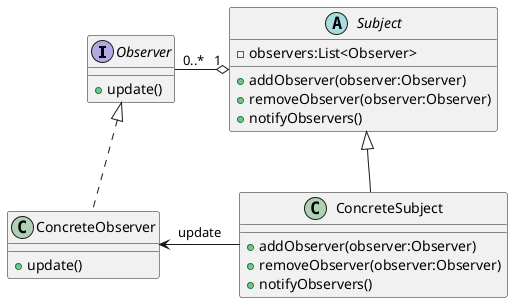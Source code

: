 @startuml

interface Observer{
    + update()
}

abstract class Subject{
    - observers:List<Observer>
    + addObserver(observer:Observer)
    + removeObserver(observer:Observer)
    + notifyObservers()
}

class ConcreteObserver{
    + update()
}

class ConcreteSubject{
    + addObserver(observer:Observer)
    + removeObserver(observer:Observer)
    + notifyObservers()
}

Subject <|-- ConcreteSubject
Observer <|.. ConcreteObserver
Subject "1" o-left- "0..*" Observer

ConcreteSubject -left->  ConcreteObserver : update

@enduml